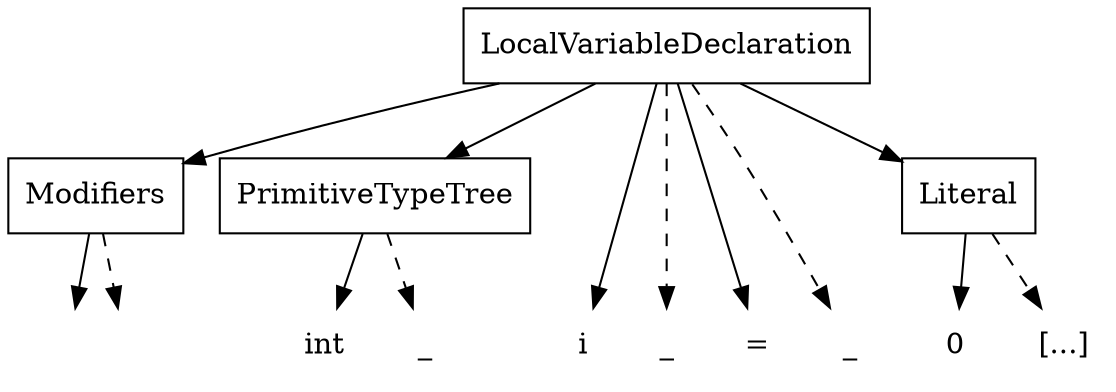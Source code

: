 strict digraph {
graph [ordering=out]

d [shape=box,label=LocalVariableDeclaration]
m [shape=box,label=Modifiers]
t [shape=box,label=PrimitiveTypeTree]
l [shape=box,label=Literal]
e1 [shape=plaintext,label="",width=0.125]
e2 [shape=plaintext,label="",width=0.125]
int [shape=plaintext,width=0.125]
i [shape=plaintext,constraint=false,width=0.125]
b1 [shape=plaintext,label="_",width=0.125]
b2 [shape=plaintext,label="_",constraint=false,width=0.125]
b3 [shape=plaintext,label="_",constraint=false,width=0.125]
q [shape=plaintext,label="=",constraint=false,width=0.125]
z [shape=plaintext,label="0",width=0.125]
y [shape=plaintext,label="[...]",width=0.125]

subgraph {rank=same;int;b1;i;b2;q;b3;z;y}

d -> m
m -> e1
m -> e2 [style=dashed]
d -> t
t -> int
t -> b1 [style=dashed]
d -> i
d -> b2 [style=dashed]
d -> q
d -> b3 [style=dashed]
d -> l
l -> z
l -> y [style=dashed]
}
